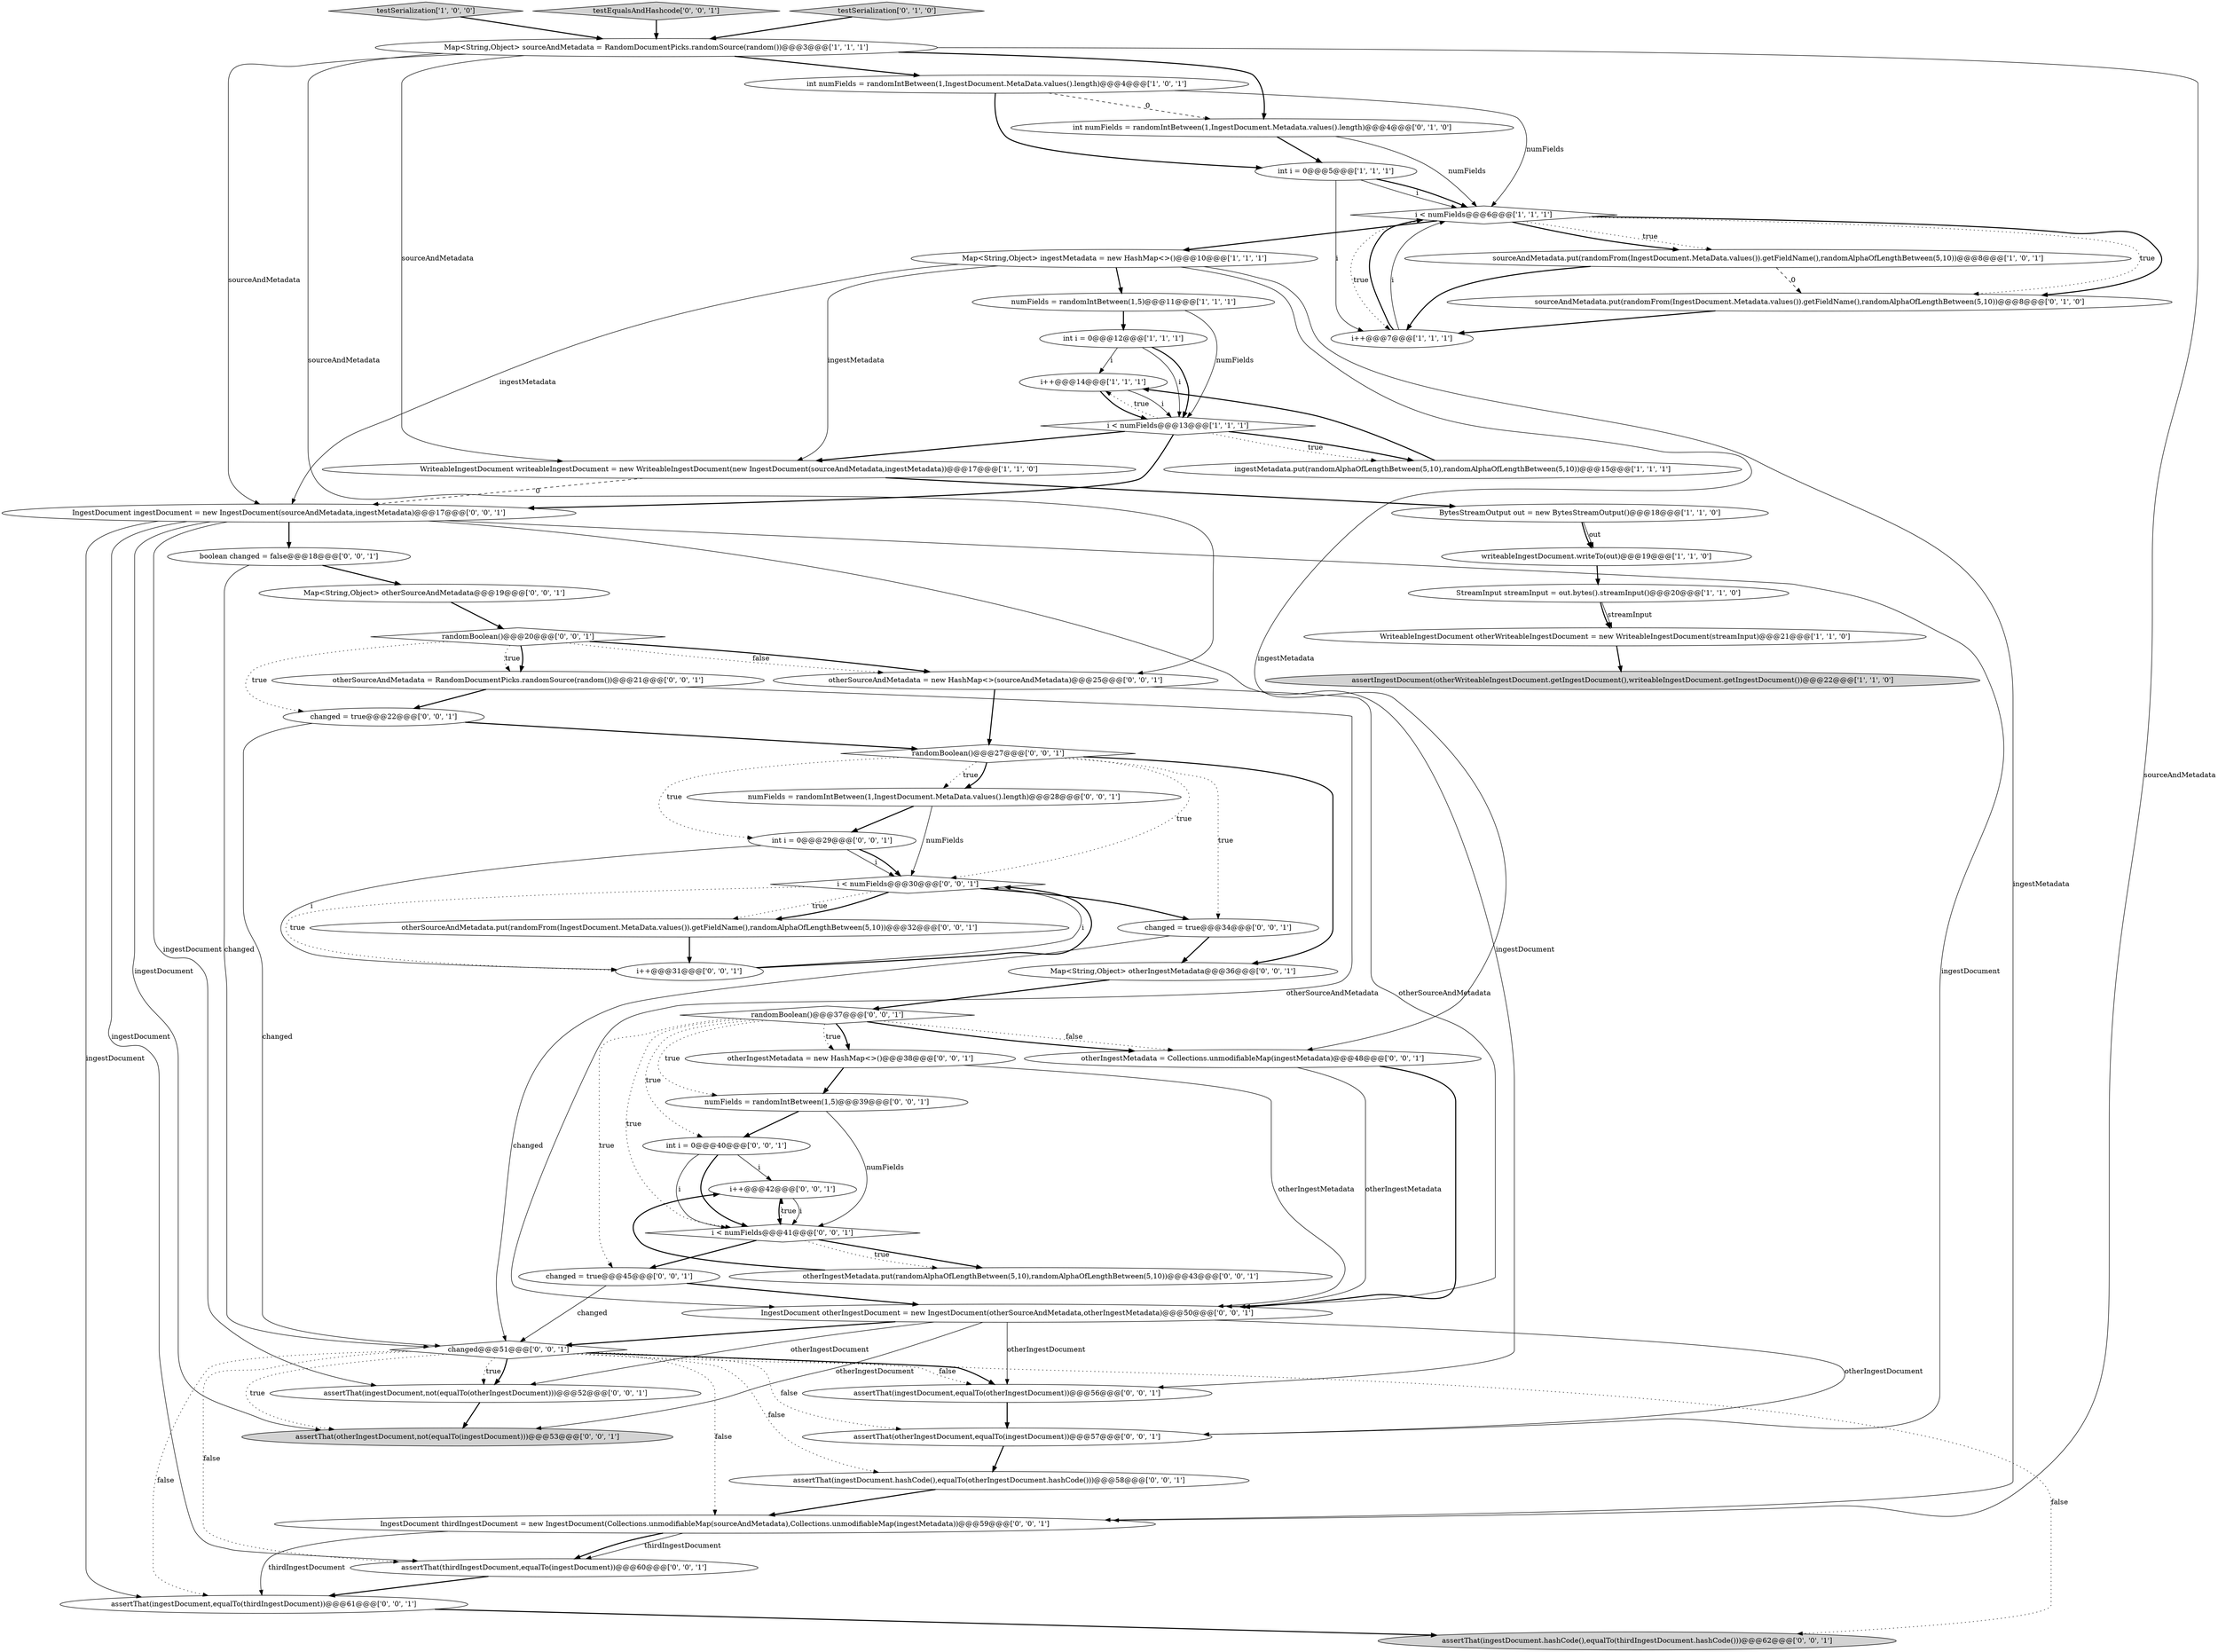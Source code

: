 digraph {
13 [style = filled, label = "int numFields = randomIntBetween(1,IngestDocument.MetaData.values().length)@@@4@@@['1', '0', '1']", fillcolor = white, shape = ellipse image = "AAA0AAABBB1BBB"];
11 [style = filled, label = "writeableIngestDocument.writeTo(out)@@@19@@@['1', '1', '0']", fillcolor = white, shape = ellipse image = "AAA0AAABBB1BBB"];
35 [style = filled, label = "changed = true@@@45@@@['0', '0', '1']", fillcolor = white, shape = ellipse image = "AAA0AAABBB3BBB"];
4 [style = filled, label = "StreamInput streamInput = out.bytes().streamInput()@@@20@@@['1', '1', '0']", fillcolor = white, shape = ellipse image = "AAA0AAABBB1BBB"];
0 [style = filled, label = "i++@@@14@@@['1', '1', '1']", fillcolor = white, shape = ellipse image = "AAA0AAABBB1BBB"];
18 [style = filled, label = "sourceAndMetadata.put(randomFrom(IngestDocument.MetaData.values()).getFieldName(),randomAlphaOfLengthBetween(5,10))@@@8@@@['1', '0', '1']", fillcolor = white, shape = ellipse image = "AAA0AAABBB1BBB"];
24 [style = filled, label = "numFields = randomIntBetween(1,5)@@@39@@@['0', '0', '1']", fillcolor = white, shape = ellipse image = "AAA0AAABBB3BBB"];
25 [style = filled, label = "otherIngestMetadata.put(randomAlphaOfLengthBetween(5,10),randomAlphaOfLengthBetween(5,10))@@@43@@@['0', '0', '1']", fillcolor = white, shape = ellipse image = "AAA0AAABBB3BBB"];
33 [style = filled, label = "otherIngestMetadata = new HashMap<>()@@@38@@@['0', '0', '1']", fillcolor = white, shape = ellipse image = "AAA0AAABBB3BBB"];
10 [style = filled, label = "WriteableIngestDocument writeableIngestDocument = new WriteableIngestDocument(new IngestDocument(sourceAndMetadata,ingestMetadata))@@@17@@@['1', '1', '0']", fillcolor = white, shape = ellipse image = "AAA0AAABBB1BBB"];
19 [style = filled, label = "sourceAndMetadata.put(randomFrom(IngestDocument.Metadata.values()).getFieldName(),randomAlphaOfLengthBetween(5,10))@@@8@@@['0', '1', '0']", fillcolor = white, shape = ellipse image = "AAA1AAABBB2BBB"];
48 [style = filled, label = "assertThat(otherIngestDocument,equalTo(ingestDocument))@@@57@@@['0', '0', '1']", fillcolor = white, shape = ellipse image = "AAA0AAABBB3BBB"];
51 [style = filled, label = "assertThat(ingestDocument,equalTo(otherIngestDocument))@@@56@@@['0', '0', '1']", fillcolor = white, shape = ellipse image = "AAA0AAABBB3BBB"];
6 [style = filled, label = "testSerialization['1', '0', '0']", fillcolor = lightgray, shape = diamond image = "AAA0AAABBB1BBB"];
34 [style = filled, label = "int i = 0@@@40@@@['0', '0', '1']", fillcolor = white, shape = ellipse image = "AAA0AAABBB3BBB"];
42 [style = filled, label = "otherSourceAndMetadata = new HashMap<>(sourceAndMetadata)@@@25@@@['0', '0', '1']", fillcolor = white, shape = ellipse image = "AAA0AAABBB3BBB"];
49 [style = filled, label = "changed = true@@@22@@@['0', '0', '1']", fillcolor = white, shape = ellipse image = "AAA0AAABBB3BBB"];
16 [style = filled, label = "assertIngestDocument(otherWriteableIngestDocument.getIngestDocument(),writeableIngestDocument.getIngestDocument())@@@22@@@['1', '1', '0']", fillcolor = lightgray, shape = ellipse image = "AAA0AAABBB1BBB"];
52 [style = filled, label = "randomBoolean()@@@20@@@['0', '0', '1']", fillcolor = white, shape = diamond image = "AAA0AAABBB3BBB"];
30 [style = filled, label = "IngestDocument otherIngestDocument = new IngestDocument(otherSourceAndMetadata,otherIngestMetadata)@@@50@@@['0', '0', '1']", fillcolor = white, shape = ellipse image = "AAA0AAABBB3BBB"];
54 [style = filled, label = "assertThat(ingestDocument,equalTo(thirdIngestDocument))@@@61@@@['0', '0', '1']", fillcolor = white, shape = ellipse image = "AAA0AAABBB3BBB"];
12 [style = filled, label = "ingestMetadata.put(randomAlphaOfLengthBetween(5,10),randomAlphaOfLengthBetween(5,10))@@@15@@@['1', '1', '1']", fillcolor = white, shape = ellipse image = "AAA0AAABBB1BBB"];
14 [style = filled, label = "int i = 0@@@12@@@['1', '1', '1']", fillcolor = white, shape = ellipse image = "AAA0AAABBB1BBB"];
38 [style = filled, label = "IngestDocument thirdIngestDocument = new IngestDocument(Collections.unmodifiableMap(sourceAndMetadata),Collections.unmodifiableMap(ingestMetadata))@@@59@@@['0', '0', '1']", fillcolor = white, shape = ellipse image = "AAA0AAABBB3BBB"];
3 [style = filled, label = "WriteableIngestDocument otherWriteableIngestDocument = new WriteableIngestDocument(streamInput)@@@21@@@['1', '1', '0']", fillcolor = white, shape = ellipse image = "AAA0AAABBB1BBB"];
29 [style = filled, label = "int i = 0@@@29@@@['0', '0', '1']", fillcolor = white, shape = ellipse image = "AAA0AAABBB3BBB"];
46 [style = filled, label = "i++@@@42@@@['0', '0', '1']", fillcolor = white, shape = ellipse image = "AAA0AAABBB3BBB"];
47 [style = filled, label = "testEqualsAndHashcode['0', '0', '1']", fillcolor = lightgray, shape = diamond image = "AAA0AAABBB3BBB"];
37 [style = filled, label = "assertThat(otherIngestDocument,not(equalTo(ingestDocument)))@@@53@@@['0', '0', '1']", fillcolor = lightgray, shape = ellipse image = "AAA0AAABBB3BBB"];
2 [style = filled, label = "i < numFields@@@13@@@['1', '1', '1']", fillcolor = white, shape = diamond image = "AAA0AAABBB1BBB"];
40 [style = filled, label = "otherIngestMetadata = Collections.unmodifiableMap(ingestMetadata)@@@48@@@['0', '0', '1']", fillcolor = white, shape = ellipse image = "AAA0AAABBB3BBB"];
44 [style = filled, label = "IngestDocument ingestDocument = new IngestDocument(sourceAndMetadata,ingestMetadata)@@@17@@@['0', '0', '1']", fillcolor = white, shape = ellipse image = "AAA0AAABBB3BBB"];
39 [style = filled, label = "randomBoolean()@@@37@@@['0', '0', '1']", fillcolor = white, shape = diamond image = "AAA0AAABBB3BBB"];
36 [style = filled, label = "changed@@@51@@@['0', '0', '1']", fillcolor = white, shape = diamond image = "AAA0AAABBB3BBB"];
50 [style = filled, label = "otherSourceAndMetadata.put(randomFrom(IngestDocument.MetaData.values()).getFieldName(),randomAlphaOfLengthBetween(5,10))@@@32@@@['0', '0', '1']", fillcolor = white, shape = ellipse image = "AAA0AAABBB3BBB"];
57 [style = filled, label = "i < numFields@@@30@@@['0', '0', '1']", fillcolor = white, shape = diamond image = "AAA0AAABBB3BBB"];
41 [style = filled, label = "assertThat(ingestDocument,not(equalTo(otherIngestDocument)))@@@52@@@['0', '0', '1']", fillcolor = white, shape = ellipse image = "AAA0AAABBB3BBB"];
45 [style = filled, label = "changed = true@@@34@@@['0', '0', '1']", fillcolor = white, shape = ellipse image = "AAA0AAABBB3BBB"];
8 [style = filled, label = "numFields = randomIntBetween(1,5)@@@11@@@['1', '1', '1']", fillcolor = white, shape = ellipse image = "AAA0AAABBB1BBB"];
5 [style = filled, label = "Map<String,Object> ingestMetadata = new HashMap<>()@@@10@@@['1', '1', '1']", fillcolor = white, shape = ellipse image = "AAA0AAABBB1BBB"];
32 [style = filled, label = "assertThat(ingestDocument.hashCode(),equalTo(otherIngestDocument.hashCode()))@@@58@@@['0', '0', '1']", fillcolor = white, shape = ellipse image = "AAA0AAABBB3BBB"];
55 [style = filled, label = "boolean changed = false@@@18@@@['0', '0', '1']", fillcolor = white, shape = ellipse image = "AAA0AAABBB3BBB"];
15 [style = filled, label = "Map<String,Object> sourceAndMetadata = RandomDocumentPicks.randomSource(random())@@@3@@@['1', '1', '1']", fillcolor = white, shape = ellipse image = "AAA0AAABBB1BBB"];
31 [style = filled, label = "i++@@@31@@@['0', '0', '1']", fillcolor = white, shape = ellipse image = "AAA0AAABBB3BBB"];
23 [style = filled, label = "assertThat(ingestDocument.hashCode(),equalTo(thirdIngestDocument.hashCode()))@@@62@@@['0', '0', '1']", fillcolor = lightgray, shape = ellipse image = "AAA0AAABBB3BBB"];
27 [style = filled, label = "i < numFields@@@41@@@['0', '0', '1']", fillcolor = white, shape = diamond image = "AAA0AAABBB3BBB"];
43 [style = filled, label = "otherSourceAndMetadata = RandomDocumentPicks.randomSource(random())@@@21@@@['0', '0', '1']", fillcolor = white, shape = ellipse image = "AAA0AAABBB3BBB"];
28 [style = filled, label = "Map<String,Object> otherSourceAndMetadata@@@19@@@['0', '0', '1']", fillcolor = white, shape = ellipse image = "AAA0AAABBB3BBB"];
20 [style = filled, label = "int numFields = randomIntBetween(1,IngestDocument.Metadata.values().length)@@@4@@@['0', '1', '0']", fillcolor = white, shape = ellipse image = "AAA1AAABBB2BBB"];
7 [style = filled, label = "BytesStreamOutput out = new BytesStreamOutput()@@@18@@@['1', '1', '0']", fillcolor = white, shape = ellipse image = "AAA0AAABBB1BBB"];
1 [style = filled, label = "i++@@@7@@@['1', '1', '1']", fillcolor = white, shape = ellipse image = "AAA0AAABBB1BBB"];
9 [style = filled, label = "i < numFields@@@6@@@['1', '1', '1']", fillcolor = white, shape = diamond image = "AAA0AAABBB1BBB"];
22 [style = filled, label = "assertThat(thirdIngestDocument,equalTo(ingestDocument))@@@60@@@['0', '0', '1']", fillcolor = white, shape = ellipse image = "AAA0AAABBB3BBB"];
17 [style = filled, label = "int i = 0@@@5@@@['1', '1', '1']", fillcolor = white, shape = ellipse image = "AAA0AAABBB1BBB"];
21 [style = filled, label = "testSerialization['0', '1', '0']", fillcolor = lightgray, shape = diamond image = "AAA0AAABBB2BBB"];
56 [style = filled, label = "Map<String,Object> otherIngestMetadata@@@36@@@['0', '0', '1']", fillcolor = white, shape = ellipse image = "AAA0AAABBB3BBB"];
53 [style = filled, label = "numFields = randomIntBetween(1,IngestDocument.MetaData.values().length)@@@28@@@['0', '0', '1']", fillcolor = white, shape = ellipse image = "AAA0AAABBB3BBB"];
26 [style = filled, label = "randomBoolean()@@@27@@@['0', '0', '1']", fillcolor = white, shape = diamond image = "AAA0AAABBB3BBB"];
51->48 [style = bold, label=""];
57->50 [style = dotted, label="true"];
53->57 [style = solid, label="numFields"];
8->14 [style = bold, label=""];
15->38 [style = solid, label="sourceAndMetadata"];
11->4 [style = bold, label=""];
15->44 [style = solid, label="sourceAndMetadata"];
26->53 [style = dotted, label="true"];
29->57 [style = solid, label="i"];
39->40 [style = dotted, label="false"];
24->27 [style = solid, label="numFields"];
15->42 [style = solid, label="sourceAndMetadata"];
2->10 [style = bold, label=""];
7->11 [style = bold, label=""];
45->36 [style = solid, label="changed"];
36->22 [style = dotted, label="false"];
29->57 [style = bold, label=""];
30->37 [style = solid, label="otherIngestDocument"];
33->30 [style = solid, label="otherIngestMetadata"];
46->27 [style = solid, label="i"];
8->2 [style = solid, label="numFields"];
15->13 [style = bold, label=""];
36->32 [style = dotted, label="false"];
20->17 [style = bold, label=""];
52->43 [style = bold, label=""];
25->46 [style = bold, label=""];
55->36 [style = solid, label="changed"];
36->38 [style = dotted, label="false"];
26->56 [style = bold, label=""];
33->24 [style = bold, label=""];
4->3 [style = bold, label=""];
0->2 [style = solid, label="i"];
5->10 [style = solid, label="ingestMetadata"];
44->55 [style = bold, label=""];
27->46 [style = dotted, label="true"];
40->30 [style = bold, label=""];
12->0 [style = bold, label=""];
36->51 [style = bold, label=""];
39->33 [style = bold, label=""];
36->41 [style = dotted, label="true"];
32->38 [style = bold, label=""];
39->34 [style = dotted, label="true"];
1->9 [style = bold, label=""];
27->25 [style = bold, label=""];
35->30 [style = bold, label=""];
6->15 [style = bold, label=""];
36->23 [style = dotted, label="false"];
44->51 [style = solid, label="ingestDocument"];
1->9 [style = solid, label="i"];
38->22 [style = solid, label="thirdIngestDocument"];
9->1 [style = dotted, label="true"];
50->31 [style = bold, label=""];
26->45 [style = dotted, label="true"];
26->57 [style = dotted, label="true"];
49->26 [style = bold, label=""];
9->18 [style = dotted, label="true"];
36->41 [style = bold, label=""];
55->28 [style = bold, label=""];
17->9 [style = solid, label="i"];
10->7 [style = bold, label=""];
52->43 [style = dotted, label="true"];
49->36 [style = solid, label="changed"];
17->9 [style = bold, label=""];
31->57 [style = solid, label="i"];
2->12 [style = dotted, label="true"];
15->20 [style = bold, label=""];
14->2 [style = solid, label="i"];
27->25 [style = dotted, label="true"];
42->26 [style = bold, label=""];
9->19 [style = dotted, label="true"];
30->36 [style = bold, label=""];
48->32 [style = bold, label=""];
2->44 [style = bold, label=""];
7->11 [style = solid, label="out"];
57->50 [style = bold, label=""];
52->49 [style = dotted, label="true"];
9->19 [style = bold, label=""];
44->22 [style = solid, label="ingestDocument"];
39->24 [style = dotted, label="true"];
43->49 [style = bold, label=""];
5->8 [style = bold, label=""];
29->31 [style = solid, label="i"];
34->46 [style = solid, label="i"];
21->15 [style = bold, label=""];
41->37 [style = bold, label=""];
13->17 [style = bold, label=""];
46->27 [style = bold, label=""];
28->52 [style = bold, label=""];
13->9 [style = solid, label="numFields"];
35->36 [style = solid, label="changed"];
44->41 [style = solid, label="ingestDocument"];
20->9 [style = solid, label="numFields"];
30->41 [style = solid, label="otherIngestDocument"];
30->48 [style = solid, label="otherIngestDocument"];
44->37 [style = solid, label="ingestDocument"];
53->29 [style = bold, label=""];
26->53 [style = bold, label=""];
39->33 [style = dotted, label="true"];
4->3 [style = solid, label="streamInput"];
10->44 [style = dashed, label="0"];
44->48 [style = solid, label="ingestDocument"];
57->31 [style = dotted, label="true"];
14->2 [style = bold, label=""];
13->20 [style = dashed, label="0"];
36->54 [style = dotted, label="false"];
18->1 [style = bold, label=""];
36->48 [style = dotted, label="false"];
39->35 [style = dotted, label="true"];
3->16 [style = bold, label=""];
45->56 [style = bold, label=""];
30->51 [style = solid, label="otherIngestDocument"];
9->5 [style = bold, label=""];
17->1 [style = solid, label="i"];
52->42 [style = bold, label=""];
15->10 [style = solid, label="sourceAndMetadata"];
31->57 [style = bold, label=""];
9->18 [style = bold, label=""];
26->29 [style = dotted, label="true"];
39->27 [style = dotted, label="true"];
36->51 [style = dotted, label="false"];
52->42 [style = dotted, label="false"];
24->34 [style = bold, label=""];
14->0 [style = solid, label="i"];
5->38 [style = solid, label="ingestMetadata"];
19->1 [style = bold, label=""];
43->30 [style = solid, label="otherSourceAndMetadata"];
56->39 [style = bold, label=""];
38->54 [style = solid, label="thirdIngestDocument"];
38->22 [style = bold, label=""];
44->54 [style = solid, label="ingestDocument"];
47->15 [style = bold, label=""];
27->35 [style = bold, label=""];
36->37 [style = dotted, label="true"];
57->45 [style = bold, label=""];
40->30 [style = solid, label="otherIngestMetadata"];
54->23 [style = bold, label=""];
5->44 [style = solid, label="ingestMetadata"];
22->54 [style = bold, label=""];
39->40 [style = bold, label=""];
2->0 [style = dotted, label="true"];
0->2 [style = bold, label=""];
34->27 [style = solid, label="i"];
18->19 [style = dashed, label="0"];
2->12 [style = bold, label=""];
42->30 [style = solid, label="otherSourceAndMetadata"];
5->40 [style = solid, label="ingestMetadata"];
34->27 [style = bold, label=""];
}
